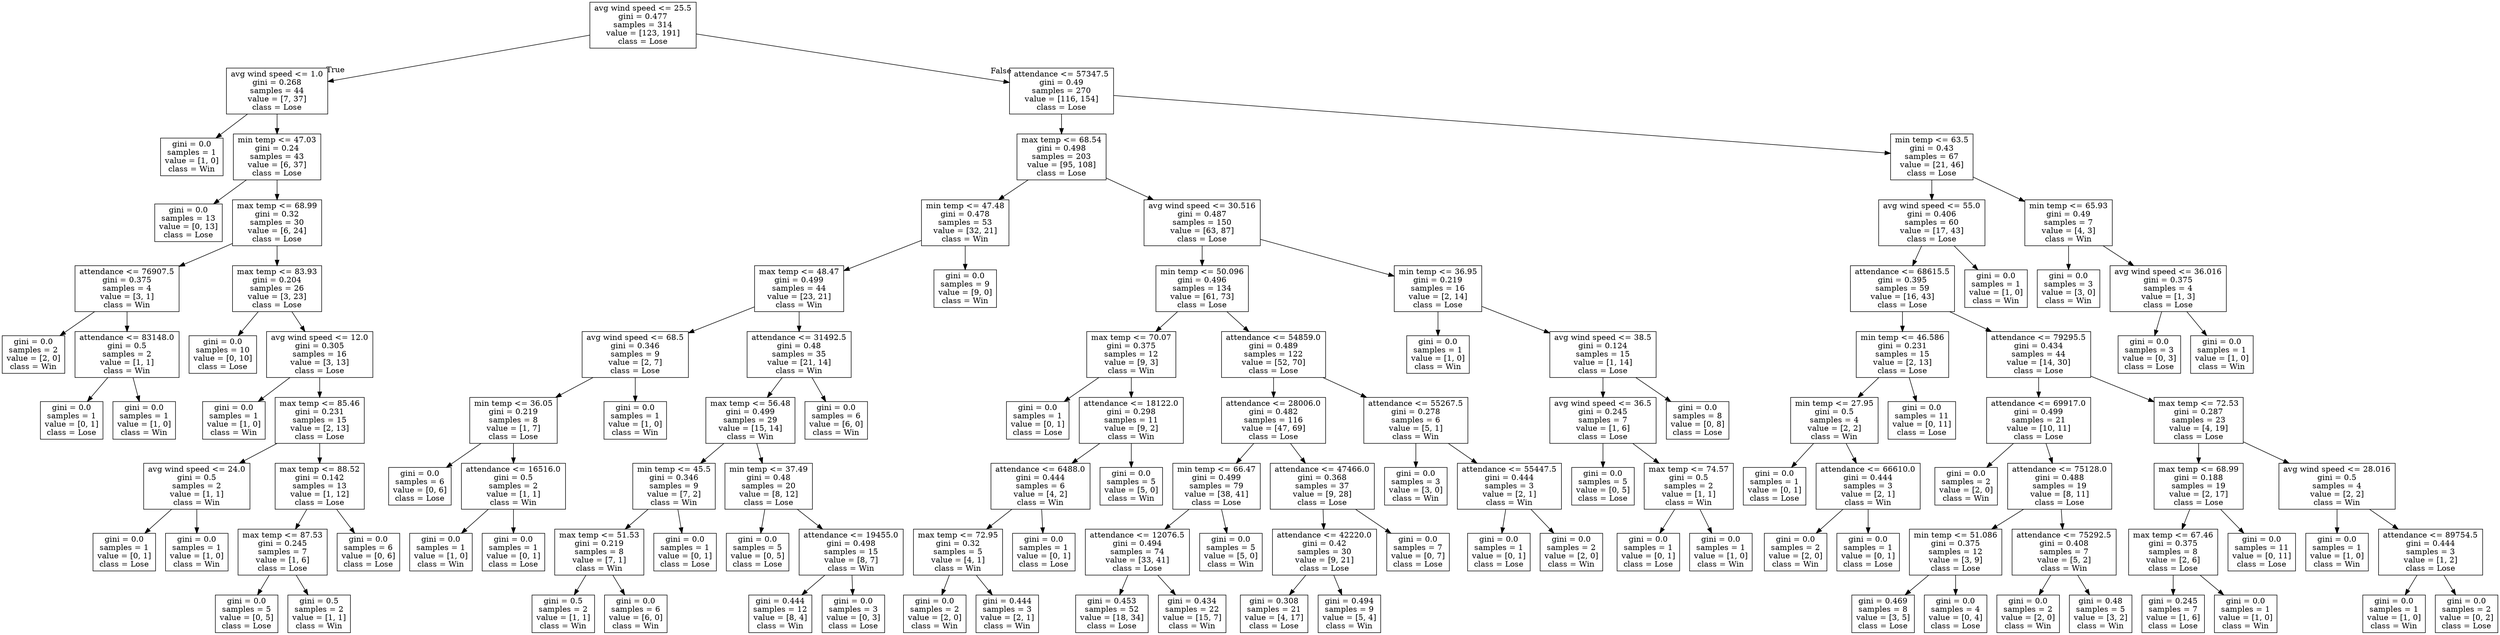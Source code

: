 digraph Tree {
node [shape=box] ;
0 [label="avg wind speed <= 25.5\ngini = 0.477\nsamples = 314\nvalue = [123, 191]\nclass = Lose"] ;
1 [label="avg wind speed <= 1.0\ngini = 0.268\nsamples = 44\nvalue = [7, 37]\nclass = Lose"] ;
0 -> 1 [labeldistance=2.5, labelangle=45, headlabel="True"] ;
2 [label="gini = 0.0\nsamples = 1\nvalue = [1, 0]\nclass = Win"] ;
1 -> 2 ;
3 [label="min temp <= 47.03\ngini = 0.24\nsamples = 43\nvalue = [6, 37]\nclass = Lose"] ;
1 -> 3 ;
4 [label="gini = 0.0\nsamples = 13\nvalue = [0, 13]\nclass = Lose"] ;
3 -> 4 ;
5 [label="max temp <= 68.99\ngini = 0.32\nsamples = 30\nvalue = [6, 24]\nclass = Lose"] ;
3 -> 5 ;
6 [label="attendance <= 76907.5\ngini = 0.375\nsamples = 4\nvalue = [3, 1]\nclass = Win"] ;
5 -> 6 ;
7 [label="gini = 0.0\nsamples = 2\nvalue = [2, 0]\nclass = Win"] ;
6 -> 7 ;
8 [label="attendance <= 83148.0\ngini = 0.5\nsamples = 2\nvalue = [1, 1]\nclass = Win"] ;
6 -> 8 ;
9 [label="gini = 0.0\nsamples = 1\nvalue = [0, 1]\nclass = Lose"] ;
8 -> 9 ;
10 [label="gini = 0.0\nsamples = 1\nvalue = [1, 0]\nclass = Win"] ;
8 -> 10 ;
11 [label="max temp <= 83.93\ngini = 0.204\nsamples = 26\nvalue = [3, 23]\nclass = Lose"] ;
5 -> 11 ;
12 [label="gini = 0.0\nsamples = 10\nvalue = [0, 10]\nclass = Lose"] ;
11 -> 12 ;
13 [label="avg wind speed <= 12.0\ngini = 0.305\nsamples = 16\nvalue = [3, 13]\nclass = Lose"] ;
11 -> 13 ;
14 [label="gini = 0.0\nsamples = 1\nvalue = [1, 0]\nclass = Win"] ;
13 -> 14 ;
15 [label="max temp <= 85.46\ngini = 0.231\nsamples = 15\nvalue = [2, 13]\nclass = Lose"] ;
13 -> 15 ;
16 [label="avg wind speed <= 24.0\ngini = 0.5\nsamples = 2\nvalue = [1, 1]\nclass = Win"] ;
15 -> 16 ;
17 [label="gini = 0.0\nsamples = 1\nvalue = [0, 1]\nclass = Lose"] ;
16 -> 17 ;
18 [label="gini = 0.0\nsamples = 1\nvalue = [1, 0]\nclass = Win"] ;
16 -> 18 ;
19 [label="max temp <= 88.52\ngini = 0.142\nsamples = 13\nvalue = [1, 12]\nclass = Lose"] ;
15 -> 19 ;
20 [label="max temp <= 87.53\ngini = 0.245\nsamples = 7\nvalue = [1, 6]\nclass = Lose"] ;
19 -> 20 ;
21 [label="gini = 0.0\nsamples = 5\nvalue = [0, 5]\nclass = Lose"] ;
20 -> 21 ;
22 [label="gini = 0.5\nsamples = 2\nvalue = [1, 1]\nclass = Win"] ;
20 -> 22 ;
23 [label="gini = 0.0\nsamples = 6\nvalue = [0, 6]\nclass = Lose"] ;
19 -> 23 ;
24 [label="attendance <= 57347.5\ngini = 0.49\nsamples = 270\nvalue = [116, 154]\nclass = Lose"] ;
0 -> 24 [labeldistance=2.5, labelangle=-45, headlabel="False"] ;
25 [label="max temp <= 68.54\ngini = 0.498\nsamples = 203\nvalue = [95, 108]\nclass = Lose"] ;
24 -> 25 ;
26 [label="min temp <= 47.48\ngini = 0.478\nsamples = 53\nvalue = [32, 21]\nclass = Win"] ;
25 -> 26 ;
27 [label="max temp <= 48.47\ngini = 0.499\nsamples = 44\nvalue = [23, 21]\nclass = Win"] ;
26 -> 27 ;
28 [label="avg wind speed <= 68.5\ngini = 0.346\nsamples = 9\nvalue = [2, 7]\nclass = Lose"] ;
27 -> 28 ;
29 [label="min temp <= 36.05\ngini = 0.219\nsamples = 8\nvalue = [1, 7]\nclass = Lose"] ;
28 -> 29 ;
30 [label="gini = 0.0\nsamples = 6\nvalue = [0, 6]\nclass = Lose"] ;
29 -> 30 ;
31 [label="attendance <= 16516.0\ngini = 0.5\nsamples = 2\nvalue = [1, 1]\nclass = Win"] ;
29 -> 31 ;
32 [label="gini = 0.0\nsamples = 1\nvalue = [1, 0]\nclass = Win"] ;
31 -> 32 ;
33 [label="gini = 0.0\nsamples = 1\nvalue = [0, 1]\nclass = Lose"] ;
31 -> 33 ;
34 [label="gini = 0.0\nsamples = 1\nvalue = [1, 0]\nclass = Win"] ;
28 -> 34 ;
35 [label="attendance <= 31492.5\ngini = 0.48\nsamples = 35\nvalue = [21, 14]\nclass = Win"] ;
27 -> 35 ;
36 [label="max temp <= 56.48\ngini = 0.499\nsamples = 29\nvalue = [15, 14]\nclass = Win"] ;
35 -> 36 ;
37 [label="min temp <= 45.5\ngini = 0.346\nsamples = 9\nvalue = [7, 2]\nclass = Win"] ;
36 -> 37 ;
38 [label="max temp <= 51.53\ngini = 0.219\nsamples = 8\nvalue = [7, 1]\nclass = Win"] ;
37 -> 38 ;
39 [label="gini = 0.5\nsamples = 2\nvalue = [1, 1]\nclass = Win"] ;
38 -> 39 ;
40 [label="gini = 0.0\nsamples = 6\nvalue = [6, 0]\nclass = Win"] ;
38 -> 40 ;
41 [label="gini = 0.0\nsamples = 1\nvalue = [0, 1]\nclass = Lose"] ;
37 -> 41 ;
42 [label="min temp <= 37.49\ngini = 0.48\nsamples = 20\nvalue = [8, 12]\nclass = Lose"] ;
36 -> 42 ;
43 [label="gini = 0.0\nsamples = 5\nvalue = [0, 5]\nclass = Lose"] ;
42 -> 43 ;
44 [label="attendance <= 19455.0\ngini = 0.498\nsamples = 15\nvalue = [8, 7]\nclass = Win"] ;
42 -> 44 ;
45 [label="gini = 0.444\nsamples = 12\nvalue = [8, 4]\nclass = Win"] ;
44 -> 45 ;
46 [label="gini = 0.0\nsamples = 3\nvalue = [0, 3]\nclass = Lose"] ;
44 -> 46 ;
47 [label="gini = 0.0\nsamples = 6\nvalue = [6, 0]\nclass = Win"] ;
35 -> 47 ;
48 [label="gini = 0.0\nsamples = 9\nvalue = [9, 0]\nclass = Win"] ;
26 -> 48 ;
49 [label="avg wind speed <= 30.516\ngini = 0.487\nsamples = 150\nvalue = [63, 87]\nclass = Lose"] ;
25 -> 49 ;
50 [label="min temp <= 50.096\ngini = 0.496\nsamples = 134\nvalue = [61, 73]\nclass = Lose"] ;
49 -> 50 ;
51 [label="max temp <= 70.07\ngini = 0.375\nsamples = 12\nvalue = [9, 3]\nclass = Win"] ;
50 -> 51 ;
52 [label="gini = 0.0\nsamples = 1\nvalue = [0, 1]\nclass = Lose"] ;
51 -> 52 ;
53 [label="attendance <= 18122.0\ngini = 0.298\nsamples = 11\nvalue = [9, 2]\nclass = Win"] ;
51 -> 53 ;
54 [label="attendance <= 6488.0\ngini = 0.444\nsamples = 6\nvalue = [4, 2]\nclass = Win"] ;
53 -> 54 ;
55 [label="max temp <= 72.95\ngini = 0.32\nsamples = 5\nvalue = [4, 1]\nclass = Win"] ;
54 -> 55 ;
56 [label="gini = 0.0\nsamples = 2\nvalue = [2, 0]\nclass = Win"] ;
55 -> 56 ;
57 [label="gini = 0.444\nsamples = 3\nvalue = [2, 1]\nclass = Win"] ;
55 -> 57 ;
58 [label="gini = 0.0\nsamples = 1\nvalue = [0, 1]\nclass = Lose"] ;
54 -> 58 ;
59 [label="gini = 0.0\nsamples = 5\nvalue = [5, 0]\nclass = Win"] ;
53 -> 59 ;
60 [label="attendance <= 54859.0\ngini = 0.489\nsamples = 122\nvalue = [52, 70]\nclass = Lose"] ;
50 -> 60 ;
61 [label="attendance <= 28006.0\ngini = 0.482\nsamples = 116\nvalue = [47, 69]\nclass = Lose"] ;
60 -> 61 ;
62 [label="min temp <= 66.47\ngini = 0.499\nsamples = 79\nvalue = [38, 41]\nclass = Lose"] ;
61 -> 62 ;
63 [label="attendance <= 12076.5\ngini = 0.494\nsamples = 74\nvalue = [33, 41]\nclass = Lose"] ;
62 -> 63 ;
64 [label="gini = 0.453\nsamples = 52\nvalue = [18, 34]\nclass = Lose"] ;
63 -> 64 ;
65 [label="gini = 0.434\nsamples = 22\nvalue = [15, 7]\nclass = Win"] ;
63 -> 65 ;
66 [label="gini = 0.0\nsamples = 5\nvalue = [5, 0]\nclass = Win"] ;
62 -> 66 ;
67 [label="attendance <= 47466.0\ngini = 0.368\nsamples = 37\nvalue = [9, 28]\nclass = Lose"] ;
61 -> 67 ;
68 [label="attendance <= 42220.0\ngini = 0.42\nsamples = 30\nvalue = [9, 21]\nclass = Lose"] ;
67 -> 68 ;
69 [label="gini = 0.308\nsamples = 21\nvalue = [4, 17]\nclass = Lose"] ;
68 -> 69 ;
70 [label="gini = 0.494\nsamples = 9\nvalue = [5, 4]\nclass = Win"] ;
68 -> 70 ;
71 [label="gini = 0.0\nsamples = 7\nvalue = [0, 7]\nclass = Lose"] ;
67 -> 71 ;
72 [label="attendance <= 55267.5\ngini = 0.278\nsamples = 6\nvalue = [5, 1]\nclass = Win"] ;
60 -> 72 ;
73 [label="gini = 0.0\nsamples = 3\nvalue = [3, 0]\nclass = Win"] ;
72 -> 73 ;
74 [label="attendance <= 55447.5\ngini = 0.444\nsamples = 3\nvalue = [2, 1]\nclass = Win"] ;
72 -> 74 ;
75 [label="gini = 0.0\nsamples = 1\nvalue = [0, 1]\nclass = Lose"] ;
74 -> 75 ;
76 [label="gini = 0.0\nsamples = 2\nvalue = [2, 0]\nclass = Win"] ;
74 -> 76 ;
77 [label="min temp <= 36.95\ngini = 0.219\nsamples = 16\nvalue = [2, 14]\nclass = Lose"] ;
49 -> 77 ;
78 [label="gini = 0.0\nsamples = 1\nvalue = [1, 0]\nclass = Win"] ;
77 -> 78 ;
79 [label="avg wind speed <= 38.5\ngini = 0.124\nsamples = 15\nvalue = [1, 14]\nclass = Lose"] ;
77 -> 79 ;
80 [label="avg wind speed <= 36.5\ngini = 0.245\nsamples = 7\nvalue = [1, 6]\nclass = Lose"] ;
79 -> 80 ;
81 [label="gini = 0.0\nsamples = 5\nvalue = [0, 5]\nclass = Lose"] ;
80 -> 81 ;
82 [label="max temp <= 74.57\ngini = 0.5\nsamples = 2\nvalue = [1, 1]\nclass = Win"] ;
80 -> 82 ;
83 [label="gini = 0.0\nsamples = 1\nvalue = [0, 1]\nclass = Lose"] ;
82 -> 83 ;
84 [label="gini = 0.0\nsamples = 1\nvalue = [1, 0]\nclass = Win"] ;
82 -> 84 ;
85 [label="gini = 0.0\nsamples = 8\nvalue = [0, 8]\nclass = Lose"] ;
79 -> 85 ;
86 [label="min temp <= 63.5\ngini = 0.43\nsamples = 67\nvalue = [21, 46]\nclass = Lose"] ;
24 -> 86 ;
87 [label="avg wind speed <= 55.0\ngini = 0.406\nsamples = 60\nvalue = [17, 43]\nclass = Lose"] ;
86 -> 87 ;
88 [label="attendance <= 68615.5\ngini = 0.395\nsamples = 59\nvalue = [16, 43]\nclass = Lose"] ;
87 -> 88 ;
89 [label="min temp <= 46.586\ngini = 0.231\nsamples = 15\nvalue = [2, 13]\nclass = Lose"] ;
88 -> 89 ;
90 [label="min temp <= 27.95\ngini = 0.5\nsamples = 4\nvalue = [2, 2]\nclass = Win"] ;
89 -> 90 ;
91 [label="gini = 0.0\nsamples = 1\nvalue = [0, 1]\nclass = Lose"] ;
90 -> 91 ;
92 [label="attendance <= 66610.0\ngini = 0.444\nsamples = 3\nvalue = [2, 1]\nclass = Win"] ;
90 -> 92 ;
93 [label="gini = 0.0\nsamples = 2\nvalue = [2, 0]\nclass = Win"] ;
92 -> 93 ;
94 [label="gini = 0.0\nsamples = 1\nvalue = [0, 1]\nclass = Lose"] ;
92 -> 94 ;
95 [label="gini = 0.0\nsamples = 11\nvalue = [0, 11]\nclass = Lose"] ;
89 -> 95 ;
96 [label="attendance <= 79295.5\ngini = 0.434\nsamples = 44\nvalue = [14, 30]\nclass = Lose"] ;
88 -> 96 ;
97 [label="attendance <= 69917.0\ngini = 0.499\nsamples = 21\nvalue = [10, 11]\nclass = Lose"] ;
96 -> 97 ;
98 [label="gini = 0.0\nsamples = 2\nvalue = [2, 0]\nclass = Win"] ;
97 -> 98 ;
99 [label="attendance <= 75128.0\ngini = 0.488\nsamples = 19\nvalue = [8, 11]\nclass = Lose"] ;
97 -> 99 ;
100 [label="min temp <= 51.086\ngini = 0.375\nsamples = 12\nvalue = [3, 9]\nclass = Lose"] ;
99 -> 100 ;
101 [label="gini = 0.469\nsamples = 8\nvalue = [3, 5]\nclass = Lose"] ;
100 -> 101 ;
102 [label="gini = 0.0\nsamples = 4\nvalue = [0, 4]\nclass = Lose"] ;
100 -> 102 ;
103 [label="attendance <= 75292.5\ngini = 0.408\nsamples = 7\nvalue = [5, 2]\nclass = Win"] ;
99 -> 103 ;
104 [label="gini = 0.0\nsamples = 2\nvalue = [2, 0]\nclass = Win"] ;
103 -> 104 ;
105 [label="gini = 0.48\nsamples = 5\nvalue = [3, 2]\nclass = Win"] ;
103 -> 105 ;
106 [label="max temp <= 72.53\ngini = 0.287\nsamples = 23\nvalue = [4, 19]\nclass = Lose"] ;
96 -> 106 ;
107 [label="max temp <= 68.99\ngini = 0.188\nsamples = 19\nvalue = [2, 17]\nclass = Lose"] ;
106 -> 107 ;
108 [label="max temp <= 67.46\ngini = 0.375\nsamples = 8\nvalue = [2, 6]\nclass = Lose"] ;
107 -> 108 ;
109 [label="gini = 0.245\nsamples = 7\nvalue = [1, 6]\nclass = Lose"] ;
108 -> 109 ;
110 [label="gini = 0.0\nsamples = 1\nvalue = [1, 0]\nclass = Win"] ;
108 -> 110 ;
111 [label="gini = 0.0\nsamples = 11\nvalue = [0, 11]\nclass = Lose"] ;
107 -> 111 ;
112 [label="avg wind speed <= 28.016\ngini = 0.5\nsamples = 4\nvalue = [2, 2]\nclass = Win"] ;
106 -> 112 ;
113 [label="gini = 0.0\nsamples = 1\nvalue = [1, 0]\nclass = Win"] ;
112 -> 113 ;
114 [label="attendance <= 89754.5\ngini = 0.444\nsamples = 3\nvalue = [1, 2]\nclass = Lose"] ;
112 -> 114 ;
115 [label="gini = 0.0\nsamples = 1\nvalue = [1, 0]\nclass = Win"] ;
114 -> 115 ;
116 [label="gini = 0.0\nsamples = 2\nvalue = [0, 2]\nclass = Lose"] ;
114 -> 116 ;
117 [label="gini = 0.0\nsamples = 1\nvalue = [1, 0]\nclass = Win"] ;
87 -> 117 ;
118 [label="min temp <= 65.93\ngini = 0.49\nsamples = 7\nvalue = [4, 3]\nclass = Win"] ;
86 -> 118 ;
119 [label="gini = 0.0\nsamples = 3\nvalue = [3, 0]\nclass = Win"] ;
118 -> 119 ;
120 [label="avg wind speed <= 36.016\ngini = 0.375\nsamples = 4\nvalue = [1, 3]\nclass = Lose"] ;
118 -> 120 ;
121 [label="gini = 0.0\nsamples = 3\nvalue = [0, 3]\nclass = Lose"] ;
120 -> 121 ;
122 [label="gini = 0.0\nsamples = 1\nvalue = [1, 0]\nclass = Win"] ;
120 -> 122 ;
}